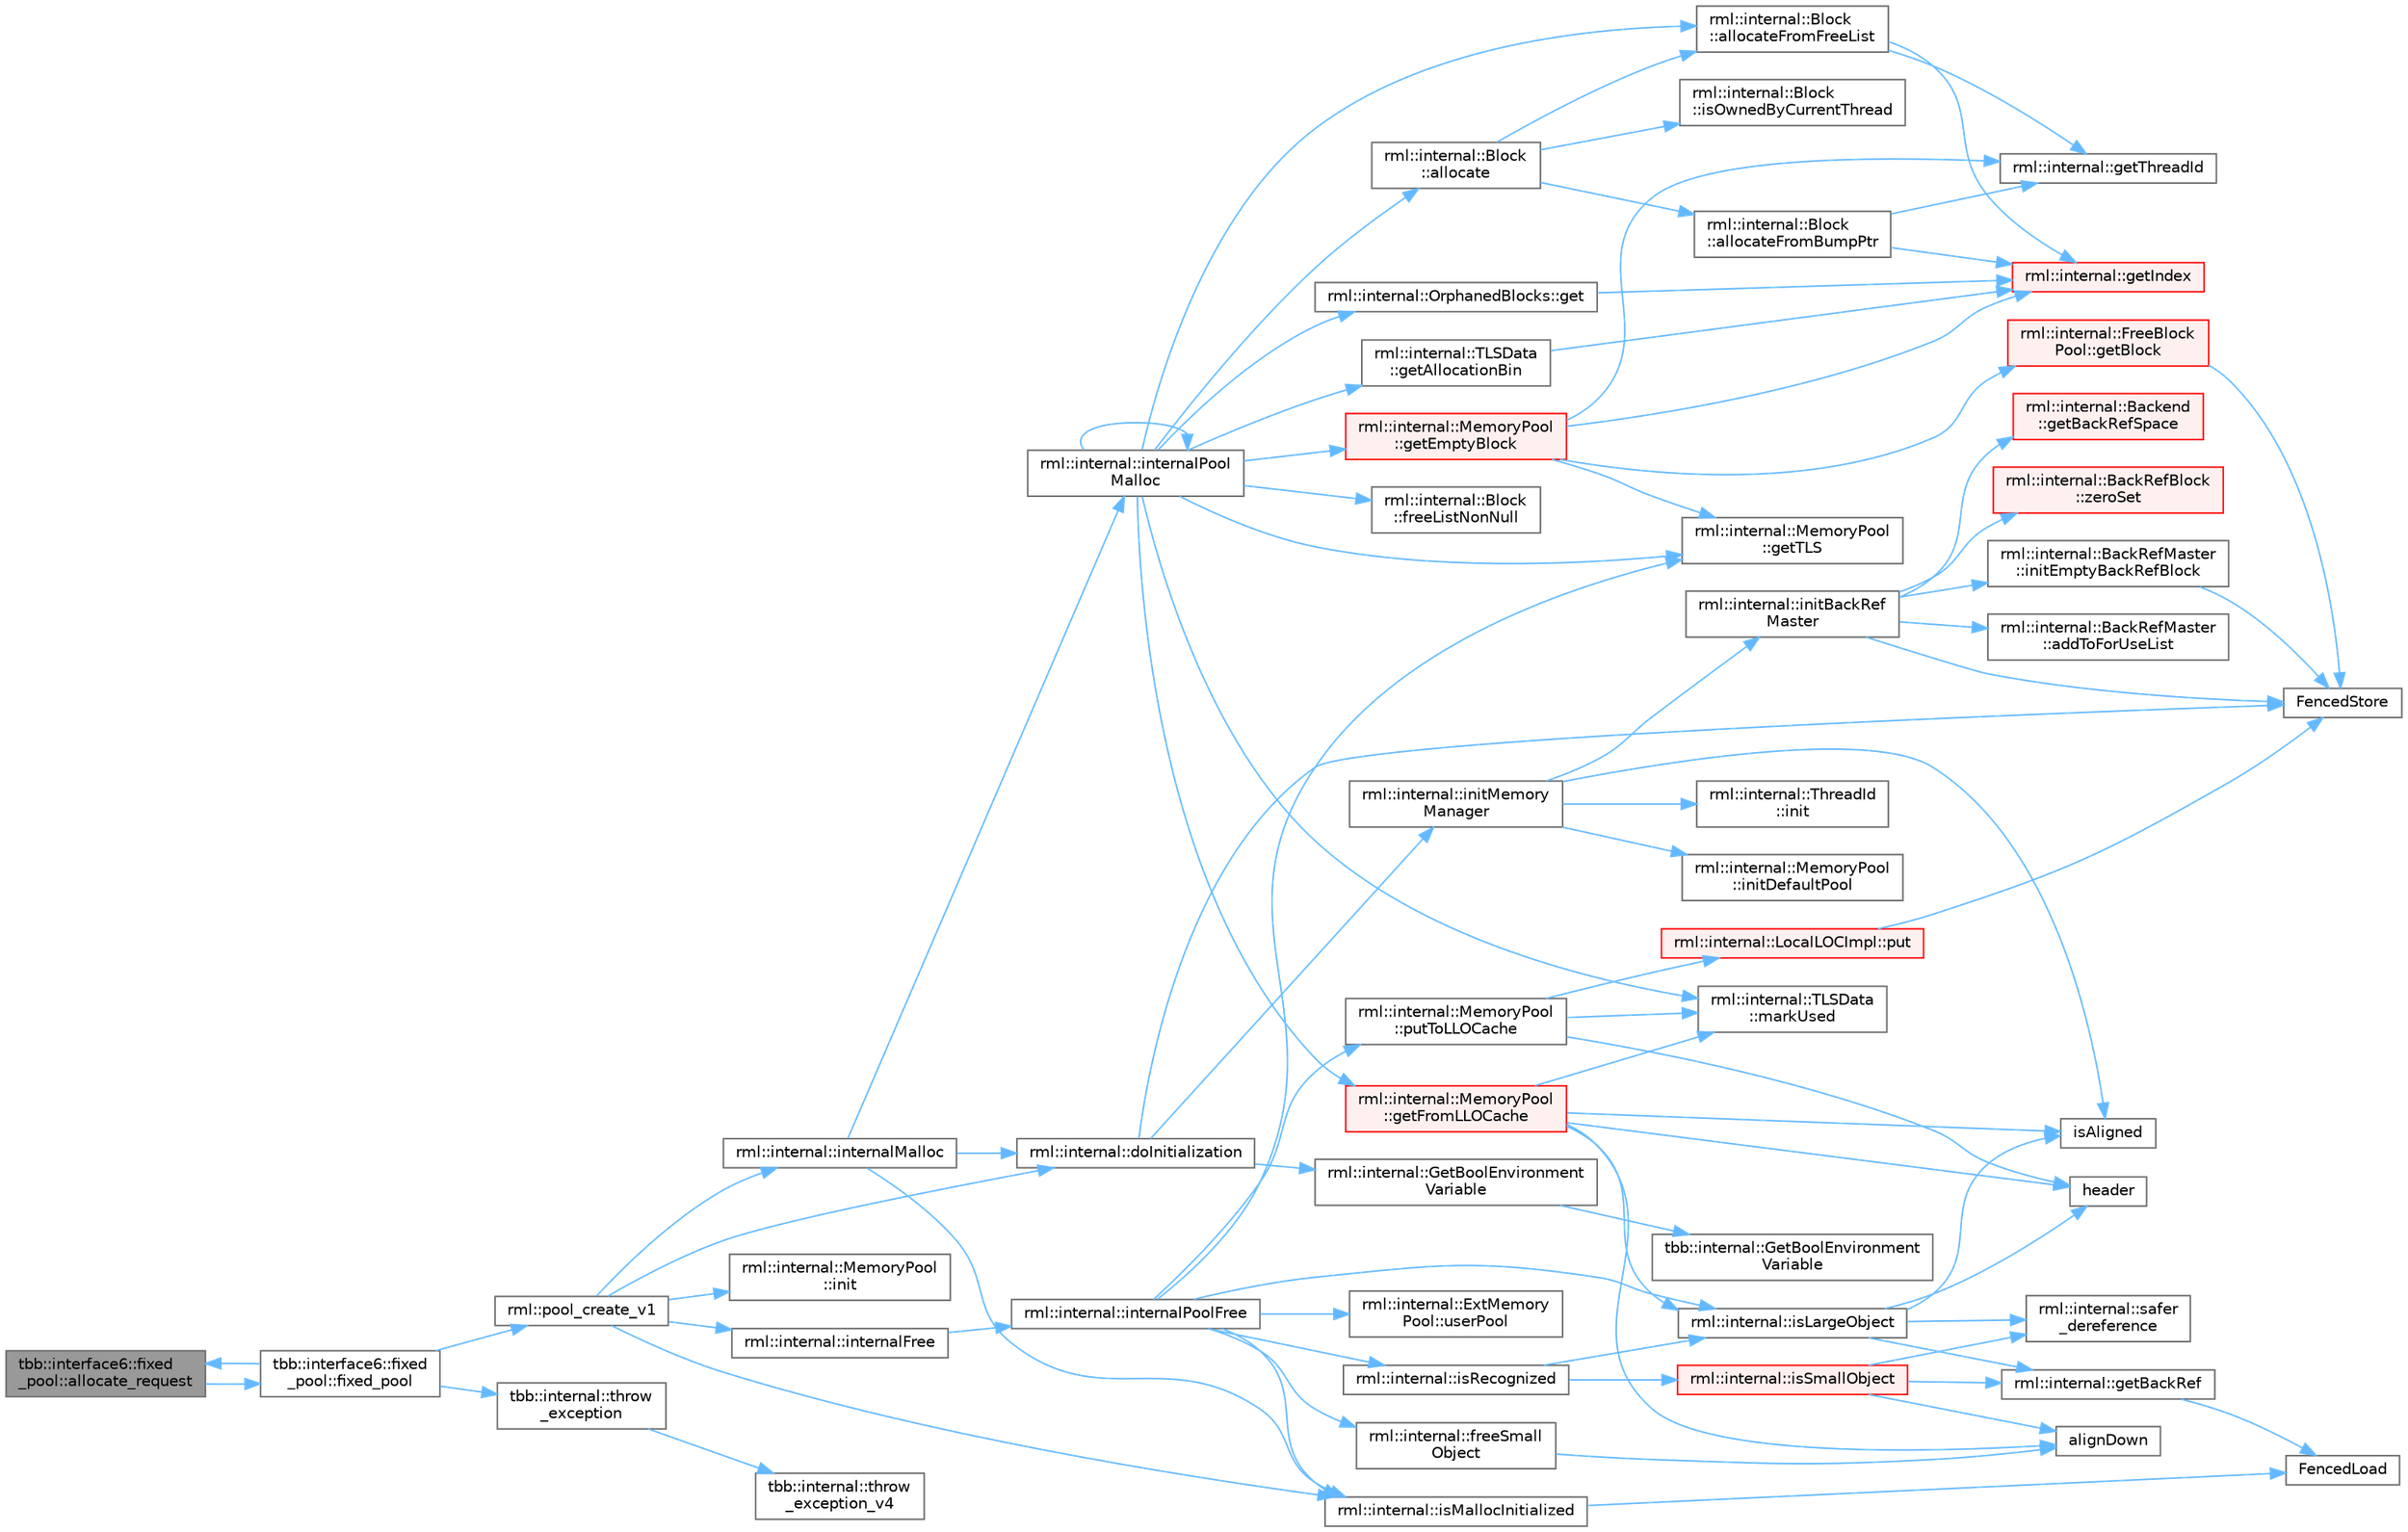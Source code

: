 digraph "tbb::interface6::fixed_pool::allocate_request"
{
 // LATEX_PDF_SIZE
  bgcolor="transparent";
  edge [fontname=Helvetica,fontsize=10,labelfontname=Helvetica,labelfontsize=10];
  node [fontname=Helvetica,fontsize=10,shape=box,height=0.2,width=0.4];
  rankdir="LR";
  Node1 [id="Node000001",label="tbb::interface6::fixed\l_pool::allocate_request",height=0.2,width=0.4,color="gray40", fillcolor="grey60", style="filled", fontcolor="black",tooltip=" "];
  Node1 -> Node2 [id="edge81_Node000001_Node000002",color="steelblue1",style="solid",tooltip=" "];
  Node2 [id="Node000002",label="tbb::interface6::fixed\l_pool::fixed_pool",height=0.2,width=0.4,color="grey40", fillcolor="white", style="filled",URL="$classtbb_1_1interface6_1_1fixed__pool.html#aa3811fe3d437ba2eefa926d52732491a",tooltip="construct pool with underlying allocator"];
  Node2 -> Node1 [id="edge82_Node000002_Node000001",color="steelblue1",style="solid",tooltip=" "];
  Node2 -> Node3 [id="edge83_Node000002_Node000003",color="steelblue1",style="solid",tooltip=" "];
  Node3 [id="Node000003",label="rml::pool_create_v1",height=0.2,width=0.4,color="grey40", fillcolor="white", style="filled",URL="$namespacerml.html#a5c43cf02ddb1bdd7e9f5a806a2aef010",tooltip=" "];
  Node3 -> Node4 [id="edge84_Node000003_Node000004",color="steelblue1",style="solid",tooltip=" "];
  Node4 [id="Node000004",label="rml::internal::doInitialization",height=0.2,width=0.4,color="grey40", fillcolor="white", style="filled",URL="$namespacerml_1_1internal.html#aad59cc02d849210b00c8587544e44e20",tooltip="Ensures that initMemoryManager() is called once and only once."];
  Node4 -> Node5 [id="edge85_Node000004_Node000005",color="steelblue1",style="solid",tooltip=" "];
  Node5 [id="Node000005",label="FencedStore",height=0.2,width=0.4,color="grey40", fillcolor="white", style="filled",URL="$_synchronize_8h.html#a19886ee3899c0a2435ea9840116ea325",tooltip=" "];
  Node4 -> Node6 [id="edge86_Node000004_Node000006",color="steelblue1",style="solid",tooltip=" "];
  Node6 [id="Node000006",label="rml::internal::GetBoolEnvironment\lVariable",height=0.2,width=0.4,color="grey40", fillcolor="white", style="filled",URL="$namespacerml_1_1internal.html#acbf202195ce55902f2237ab9e8de3be5",tooltip=" "];
  Node6 -> Node7 [id="edge87_Node000006_Node000007",color="steelblue1",style="solid",tooltip=" "];
  Node7 [id="Node000007",label="tbb::internal::GetBoolEnvironment\lVariable",height=0.2,width=0.4,color="grey40", fillcolor="white", style="filled",URL="$namespacetbb_1_1internal.html#a97d6c00654cc85d4c072f1a082c8c28a",tooltip=" "];
  Node4 -> Node8 [id="edge88_Node000004_Node000008",color="steelblue1",style="solid",tooltip=" "];
  Node8 [id="Node000008",label="rml::internal::initMemory\lManager",height=0.2,width=0.4,color="grey40", fillcolor="white", style="filled",URL="$namespacerml_1_1internal.html#ab24be00d5e9e602105742c4b1c7903a4",tooltip=" "];
  Node8 -> Node9 [id="edge89_Node000008_Node000009",color="steelblue1",style="solid",tooltip=" "];
  Node9 [id="Node000009",label="rml::internal::ThreadId\l::init",height=0.2,width=0.4,color="grey40", fillcolor="white", style="filled",URL="$classrml_1_1internal_1_1_thread_id.html#a58d4cb2156367a2fc468f6daf5cbded2",tooltip=" "];
  Node8 -> Node10 [id="edge90_Node000008_Node000010",color="steelblue1",style="solid",tooltip=" "];
  Node10 [id="Node000010",label="rml::internal::initBackRef\lMaster",height=0.2,width=0.4,color="grey40", fillcolor="white", style="filled",URL="$namespacerml_1_1internal.html#a35c262cb0badff1e3b2a9df6357a344a",tooltip=" "];
  Node10 -> Node11 [id="edge91_Node000010_Node000011",color="steelblue1",style="solid",tooltip=" "];
  Node11 [id="Node000011",label="rml::internal::BackRefMaster\l::addToForUseList",height=0.2,width=0.4,color="grey40", fillcolor="white", style="filled",URL="$structrml_1_1internal_1_1_back_ref_master.html#a37ff8568740208b7e96498e34b02cfb0",tooltip=" "];
  Node10 -> Node5 [id="edge92_Node000010_Node000005",color="steelblue1",style="solid",tooltip=" "];
  Node10 -> Node12 [id="edge93_Node000010_Node000012",color="steelblue1",style="solid",tooltip=" "];
  Node12 [id="Node000012",label="rml::internal::Backend\l::getBackRefSpace",height=0.2,width=0.4,color="red", fillcolor="#FFF0F0", style="filled",URL="$classrml_1_1internal_1_1_backend.html#af43a5f0fc5038a3e60d58602b696af87",tooltip=" "];
  Node10 -> Node57 [id="edge94_Node000010_Node000057",color="steelblue1",style="solid",tooltip=" "];
  Node57 [id="Node000057",label="rml::internal::BackRefMaster\l::initEmptyBackRefBlock",height=0.2,width=0.4,color="grey40", fillcolor="white", style="filled",URL="$structrml_1_1internal_1_1_back_ref_master.html#a95aa7e0acc7e9849781dc1d4a73acd5c",tooltip=" "];
  Node57 -> Node5 [id="edge95_Node000057_Node000005",color="steelblue1",style="solid",tooltip=" "];
  Node10 -> Node58 [id="edge96_Node000010_Node000058",color="steelblue1",style="solid",tooltip=" "];
  Node58 [id="Node000058",label="rml::internal::BackRefBlock\l::zeroSet",height=0.2,width=0.4,color="red", fillcolor="#FFF0F0", style="filled",URL="$structrml_1_1internal_1_1_back_ref_block.html#a5ead9463c799a7dd21ce45a45df08972",tooltip=" "];
  Node8 -> Node60 [id="edge97_Node000008_Node000060",color="steelblue1",style="solid",tooltip=" "];
  Node60 [id="Node000060",label="rml::internal::MemoryPool\l::initDefaultPool",height=0.2,width=0.4,color="grey40", fillcolor="white", style="filled",URL="$classrml_1_1internal_1_1_memory_pool.html#add7381e97285946d931d763e07dee7e5",tooltip=" "];
  Node8 -> Node30 [id="edge98_Node000008_Node000030",color="steelblue1",style="solid",tooltip=" "];
  Node30 [id="Node000030",label="isAligned",height=0.2,width=0.4,color="grey40", fillcolor="white", style="filled",URL="$_customize_8h.html#a717f2c2c0501922cd654a5ebf49b287e",tooltip=" "];
  Node3 -> Node61 [id="edge99_Node000003_Node000061",color="steelblue1",style="solid",tooltip=" "];
  Node61 [id="Node000061",label="rml::internal::MemoryPool\l::init",height=0.2,width=0.4,color="grey40", fillcolor="white", style="filled",URL="$classrml_1_1internal_1_1_memory_pool.html#a7b9f97bc41fa9c3d5fb6d3e7bbe4180d",tooltip=" "];
  Node3 -> Node62 [id="edge100_Node000003_Node000062",color="steelblue1",style="solid",tooltip=" "];
  Node62 [id="Node000062",label="rml::internal::internalFree",height=0.2,width=0.4,color="grey40", fillcolor="white", style="filled",URL="$namespacerml_1_1internal.html#a91eeaa067e3fdf5618b5a65b8b368231",tooltip=" "];
  Node62 -> Node63 [id="edge101_Node000062_Node000063",color="steelblue1",style="solid",tooltip=" "];
  Node63 [id="Node000063",label="rml::internal::internalPoolFree",height=0.2,width=0.4,color="grey40", fillcolor="white", style="filled",URL="$namespacerml_1_1internal.html#a8bff2023b8463f38317c75980f21e0db",tooltip=" "];
  Node63 -> Node64 [id="edge102_Node000063_Node000064",color="steelblue1",style="solid",tooltip=" "];
  Node64 [id="Node000064",label="rml::internal::freeSmall\lObject",height=0.2,width=0.4,color="grey40", fillcolor="white", style="filled",URL="$namespacerml_1_1internal.html#adeac248637575859a6e8f733ba15060e",tooltip=" "];
  Node64 -> Node23 [id="edge103_Node000064_Node000023",color="steelblue1",style="solid",tooltip=" "];
  Node23 [id="Node000023",label="alignDown",height=0.2,width=0.4,color="grey40", fillcolor="white", style="filled",URL="$shared__utils_8h.html#ab3918cd2395835f90b78b96d4e1e2390",tooltip=" "];
  Node63 -> Node65 [id="edge104_Node000063_Node000065",color="steelblue1",style="solid",tooltip=" "];
  Node65 [id="Node000065",label="rml::internal::MemoryPool\l::getTLS",height=0.2,width=0.4,color="grey40", fillcolor="white", style="filled",URL="$classrml_1_1internal_1_1_memory_pool.html#acdf684e1b29c9d00886d97b909798488",tooltip=" "];
  Node63 -> Node66 [id="edge105_Node000063_Node000066",color="steelblue1",style="solid",tooltip=" "];
  Node66 [id="Node000066",label="rml::internal::isLargeObject",height=0.2,width=0.4,color="grey40", fillcolor="white", style="filled",URL="$namespacerml_1_1internal.html#a730f387568a0a522e003dca4246eb393",tooltip=" "];
  Node66 -> Node67 [id="edge106_Node000066_Node000067",color="steelblue1",style="solid",tooltip=" "];
  Node67 [id="Node000067",label="rml::internal::getBackRef",height=0.2,width=0.4,color="grey40", fillcolor="white", style="filled",URL="$namespacerml_1_1internal.html#a674d3a46d675ee1887142a9118f48927",tooltip=" "];
  Node67 -> Node19 [id="edge107_Node000067_Node000019",color="steelblue1",style="solid",tooltip=" "];
  Node19 [id="Node000019",label="FencedLoad",height=0.2,width=0.4,color="grey40", fillcolor="white", style="filled",URL="$_synchronize_8h.html#a0792980ea26344eaf2fc0a4112b5d848",tooltip=" "];
  Node66 -> Node68 [id="edge108_Node000066_Node000068",color="steelblue1",style="solid",tooltip=" "];
  Node68 [id="Node000068",label="header",height=0.2,width=0.4,color="grey40", fillcolor="white", style="filled",URL="$cblat1_8f.html#a410931b600854e6dd3e253731606117e",tooltip=" "];
  Node66 -> Node30 [id="edge109_Node000066_Node000030",color="steelblue1",style="solid",tooltip=" "];
  Node66 -> Node69 [id="edge110_Node000066_Node000069",color="steelblue1",style="solid",tooltip=" "];
  Node69 [id="Node000069",label="rml::internal::safer\l_dereference",height=0.2,width=0.4,color="grey40", fillcolor="white", style="filled",URL="$namespacerml_1_1internal.html#ad1ffc431b9c2d1e7109a72599d761792",tooltip=" "];
  Node63 -> Node70 [id="edge111_Node000063_Node000070",color="steelblue1",style="solid",tooltip=" "];
  Node70 [id="Node000070",label="rml::internal::isMallocInitialized",height=0.2,width=0.4,color="grey40", fillcolor="white", style="filled",URL="$namespacerml_1_1internal.html#a61c4d632ea815cbeea8ed0ee72e06ac7",tooltip=" "];
  Node70 -> Node19 [id="edge112_Node000070_Node000019",color="steelblue1",style="solid",tooltip=" "];
  Node63 -> Node71 [id="edge113_Node000063_Node000071",color="steelblue1",style="solid",tooltip=" "];
  Node71 [id="Node000071",label="rml::internal::isRecognized",height=0.2,width=0.4,color="grey40", fillcolor="white", style="filled",URL="$namespacerml_1_1internal.html#abe52e5f71a9571929c11e06738d0864f",tooltip=" "];
  Node71 -> Node66 [id="edge114_Node000071_Node000066",color="steelblue1",style="solid",tooltip=" "];
  Node71 -> Node72 [id="edge115_Node000071_Node000072",color="steelblue1",style="solid",tooltip=" "];
  Node72 [id="Node000072",label="rml::internal::isSmallObject",height=0.2,width=0.4,color="red", fillcolor="#FFF0F0", style="filled",URL="$namespacerml_1_1internal.html#a44371ad68e0e7931776e8e128764ae79",tooltip=" "];
  Node72 -> Node23 [id="edge116_Node000072_Node000023",color="steelblue1",style="solid",tooltip=" "];
  Node72 -> Node67 [id="edge117_Node000072_Node000067",color="steelblue1",style="solid",tooltip=" "];
  Node72 -> Node69 [id="edge118_Node000072_Node000069",color="steelblue1",style="solid",tooltip=" "];
  Node63 -> Node79 [id="edge119_Node000063_Node000079",color="steelblue1",style="solid",tooltip=" "];
  Node79 [id="Node000079",label="rml::internal::MemoryPool\l::putToLLOCache",height=0.2,width=0.4,color="grey40", fillcolor="white", style="filled",URL="$classrml_1_1internal_1_1_memory_pool.html#aedf33ac6b570a3847f86ad528de00149",tooltip=" "];
  Node79 -> Node68 [id="edge120_Node000079_Node000068",color="steelblue1",style="solid",tooltip=" "];
  Node79 -> Node80 [id="edge121_Node000079_Node000080",color="steelblue1",style="solid",tooltip=" "];
  Node80 [id="Node000080",label="rml::internal::TLSData\l::markUsed",height=0.2,width=0.4,color="grey40", fillcolor="white", style="filled",URL="$classrml_1_1internal_1_1_t_l_s_data.html#afabda6a63ddb1942d1d5a7a06f41e2ae",tooltip=" "];
  Node79 -> Node81 [id="edge122_Node000079_Node000081",color="steelblue1",style="solid",tooltip=" "];
  Node81 [id="Node000081",label="rml::internal::LocalLOCImpl::put",height=0.2,width=0.4,color="red", fillcolor="#FFF0F0", style="filled",URL="$classrml_1_1internal_1_1_local_l_o_c_impl.html#a40f0e9cea1a99d95d786f52e2dc8add9",tooltip=" "];
  Node81 -> Node5 [id="edge123_Node000081_Node000005",color="steelblue1",style="solid",tooltip=" "];
  Node63 -> Node84 [id="edge124_Node000063_Node000084",color="steelblue1",style="solid",tooltip=" "];
  Node84 [id="Node000084",label="rml::internal::ExtMemory\lPool::userPool",height=0.2,width=0.4,color="grey40", fillcolor="white", style="filled",URL="$structrml_1_1internal_1_1_ext_memory_pool.html#a6f02801fa5ba692cf62457c0a80079cc",tooltip=" "];
  Node3 -> Node85 [id="edge125_Node000003_Node000085",color="steelblue1",style="solid",tooltip=" "];
  Node85 [id="Node000085",label="rml::internal::internalMalloc",height=0.2,width=0.4,color="grey40", fillcolor="white", style="filled",URL="$namespacerml_1_1internal.html#a19b0fbc5aaa4b08cc412bb5777b01f89",tooltip=" "];
  Node85 -> Node4 [id="edge126_Node000085_Node000004",color="steelblue1",style="solid",tooltip=" "];
  Node85 -> Node86 [id="edge127_Node000085_Node000086",color="steelblue1",style="solid",tooltip=" "];
  Node86 [id="Node000086",label="rml::internal::internalPool\lMalloc",height=0.2,width=0.4,color="grey40", fillcolor="white", style="filled",URL="$namespacerml_1_1internal.html#a341c0310d4c1374c96acc18cd37eba26",tooltip=" "];
  Node86 -> Node87 [id="edge128_Node000086_Node000087",color="steelblue1",style="solid",tooltip=" "];
  Node87 [id="Node000087",label="rml::internal::Block\l::allocate",height=0.2,width=0.4,color="grey40", fillcolor="white", style="filled",URL="$classrml_1_1internal_1_1_block.html#ab304c726e184fcd2cad31e30306e07ab",tooltip=" "];
  Node87 -> Node88 [id="edge129_Node000087_Node000088",color="steelblue1",style="solid",tooltip=" "];
  Node88 [id="Node000088",label="rml::internal::Block\l::allocateFromBumpPtr",height=0.2,width=0.4,color="grey40", fillcolor="white", style="filled",URL="$classrml_1_1internal_1_1_block.html#a15badeb7c104a8f860a7375ed648a43e",tooltip=" "];
  Node88 -> Node89 [id="edge130_Node000088_Node000089",color="steelblue1",style="solid",tooltip=" "];
  Node89 [id="Node000089",label="rml::internal::getIndex",height=0.2,width=0.4,color="red", fillcolor="#FFF0F0", style="filled",URL="$namespacerml_1_1internal.html#a70dcd761b867baccb7ffdb087e52e215",tooltip=" "];
  Node88 -> Node93 [id="edge131_Node000088_Node000093",color="steelblue1",style="solid",tooltip=" "];
  Node93 [id="Node000093",label="rml::internal::getThreadId",height=0.2,width=0.4,color="grey40", fillcolor="white", style="filled",URL="$namespacerml_1_1internal.html#a2877b2db91c23b8b7eb1d37891c40b2b",tooltip=" "];
  Node87 -> Node94 [id="edge132_Node000087_Node000094",color="steelblue1",style="solid",tooltip=" "];
  Node94 [id="Node000094",label="rml::internal::Block\l::allocateFromFreeList",height=0.2,width=0.4,color="grey40", fillcolor="white", style="filled",URL="$classrml_1_1internal_1_1_block.html#a49c5382153edd22b031869f0a822f9f2",tooltip=" "];
  Node94 -> Node89 [id="edge133_Node000094_Node000089",color="steelblue1",style="solid",tooltip=" "];
  Node94 -> Node93 [id="edge134_Node000094_Node000093",color="steelblue1",style="solid",tooltip=" "];
  Node87 -> Node95 [id="edge135_Node000087_Node000095",color="steelblue1",style="solid",tooltip=" "];
  Node95 [id="Node000095",label="rml::internal::Block\l::isOwnedByCurrentThread",height=0.2,width=0.4,color="grey40", fillcolor="white", style="filled",URL="$classrml_1_1internal_1_1_block.html#a764948ac32e7d5689a755e4af99308e2",tooltip=" "];
  Node86 -> Node94 [id="edge136_Node000086_Node000094",color="steelblue1",style="solid",tooltip=" "];
  Node86 -> Node96 [id="edge137_Node000086_Node000096",color="steelblue1",style="solid",tooltip=" "];
  Node96 [id="Node000096",label="rml::internal::Block\l::freeListNonNull",height=0.2,width=0.4,color="grey40", fillcolor="white", style="filled",URL="$classrml_1_1internal_1_1_block.html#a624decb3bf1a4f7ab0b66e3ae0fb1324",tooltip=" "];
  Node86 -> Node97 [id="edge138_Node000086_Node000097",color="steelblue1",style="solid",tooltip=" "];
  Node97 [id="Node000097",label="rml::internal::OrphanedBlocks::get",height=0.2,width=0.4,color="grey40", fillcolor="white", style="filled",URL="$classrml_1_1internal_1_1_orphaned_blocks.html#a3ed9f9cf98cd6c788195e57408c5ed26",tooltip=" "];
  Node97 -> Node89 [id="edge139_Node000097_Node000089",color="steelblue1",style="solid",tooltip=" "];
  Node86 -> Node98 [id="edge140_Node000086_Node000098",color="steelblue1",style="solid",tooltip=" "];
  Node98 [id="Node000098",label="rml::internal::TLSData\l::getAllocationBin",height=0.2,width=0.4,color="grey40", fillcolor="white", style="filled",URL="$classrml_1_1internal_1_1_t_l_s_data.html#a26c607a6304c0fa325c6604cf7c767ea",tooltip=" "];
  Node98 -> Node89 [id="edge141_Node000098_Node000089",color="steelblue1",style="solid",tooltip=" "];
  Node86 -> Node99 [id="edge142_Node000086_Node000099",color="steelblue1",style="solid",tooltip=" "];
  Node99 [id="Node000099",label="rml::internal::MemoryPool\l::getEmptyBlock",height=0.2,width=0.4,color="red", fillcolor="#FFF0F0", style="filled",URL="$classrml_1_1internal_1_1_memory_pool.html#a16261e62d2c6418981ade9a7ea23d5d0",tooltip=" "];
  Node99 -> Node100 [id="edge143_Node000099_Node000100",color="steelblue1",style="solid",tooltip=" "];
  Node100 [id="Node000100",label="rml::internal::FreeBlock\lPool::getBlock",height=0.2,width=0.4,color="red", fillcolor="#FFF0F0", style="filled",URL="$classrml_1_1internal_1_1_free_block_pool.html#a3d6745e31d1a809ce90273ba7a8f8ab7",tooltip=" "];
  Node100 -> Node5 [id="edge144_Node000100_Node000005",color="steelblue1",style="solid",tooltip=" "];
  Node99 -> Node89 [id="edge145_Node000099_Node000089",color="steelblue1",style="solid",tooltip=" "];
  Node99 -> Node93 [id="edge146_Node000099_Node000093",color="steelblue1",style="solid",tooltip=" "];
  Node99 -> Node65 [id="edge147_Node000099_Node000065",color="steelblue1",style="solid",tooltip=" "];
  Node86 -> Node104 [id="edge148_Node000086_Node000104",color="steelblue1",style="solid",tooltip=" "];
  Node104 [id="Node000104",label="rml::internal::MemoryPool\l::getFromLLOCache",height=0.2,width=0.4,color="red", fillcolor="#FFF0F0", style="filled",URL="$classrml_1_1internal_1_1_memory_pool.html#af1f6175add16b2b950447b8b4c6bf491",tooltip=" "];
  Node104 -> Node23 [id="edge149_Node000104_Node000023",color="steelblue1",style="solid",tooltip=" "];
  Node104 -> Node68 [id="edge150_Node000104_Node000068",color="steelblue1",style="solid",tooltip=" "];
  Node104 -> Node30 [id="edge151_Node000104_Node000030",color="steelblue1",style="solid",tooltip=" "];
  Node104 -> Node66 [id="edge152_Node000104_Node000066",color="steelblue1",style="solid",tooltip=" "];
  Node104 -> Node80 [id="edge153_Node000104_Node000080",color="steelblue1",style="solid",tooltip=" "];
  Node86 -> Node65 [id="edge154_Node000086_Node000065",color="steelblue1",style="solid",tooltip=" "];
  Node86 -> Node86 [id="edge155_Node000086_Node000086",color="steelblue1",style="solid",tooltip=" "];
  Node86 -> Node80 [id="edge156_Node000086_Node000080",color="steelblue1",style="solid",tooltip=" "];
  Node85 -> Node70 [id="edge157_Node000085_Node000070",color="steelblue1",style="solid",tooltip=" "];
  Node3 -> Node70 [id="edge158_Node000003_Node000070",color="steelblue1",style="solid",tooltip=" "];
  Node2 -> Node108 [id="edge159_Node000002_Node000108",color="steelblue1",style="solid",tooltip=" "];
  Node108 [id="Node000108",label="tbb::internal::throw\l_exception",height=0.2,width=0.4,color="grey40", fillcolor="white", style="filled",URL="$namespacetbb_1_1internal.html#a61a681f9fd15fdb055f7725d6416ddf4",tooltip="Versionless convenience wrapper for throw_exception_v4()"];
  Node108 -> Node109 [id="edge160_Node000108_Node000109",color="steelblue1",style="solid",tooltip=" "];
  Node109 [id="Node000109",label="tbb::internal::throw\l_exception_v4",height=0.2,width=0.4,color="grey40", fillcolor="white", style="filled",URL="$namespacetbb_1_1internal.html#adccc1f69ee5a85094eb6a5f9fbac89d7",tooltip="Gathers all throw operators in one place."];
}

